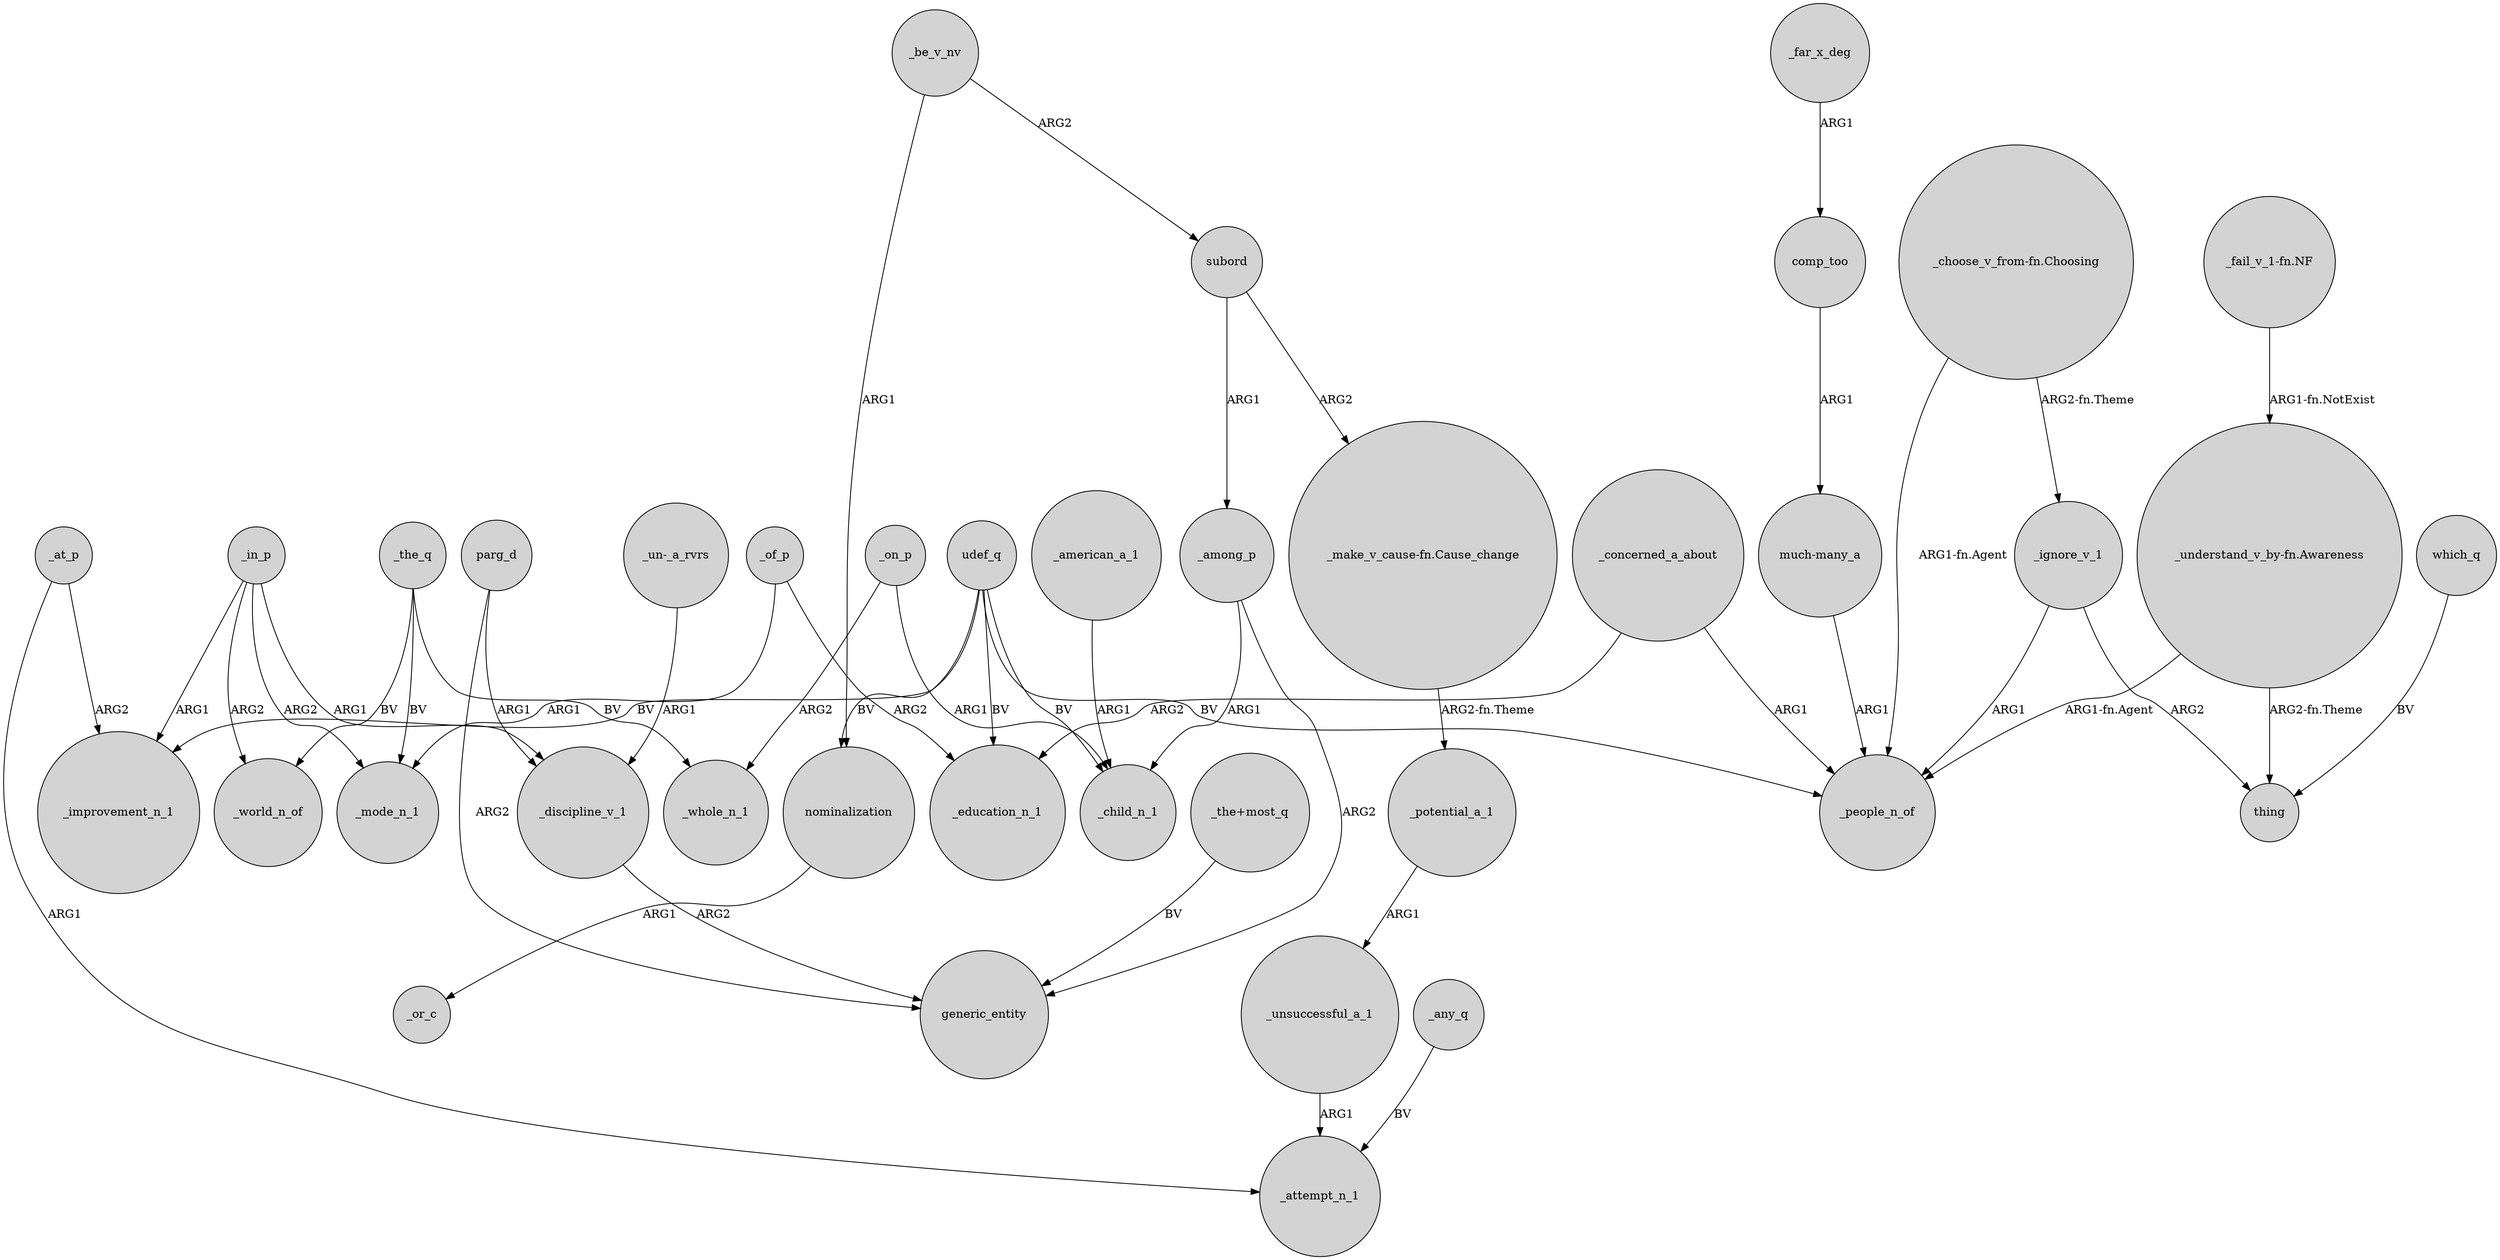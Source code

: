 digraph {
	node [shape=circle style=filled]
	"_understand_v_by-fn.Awareness" -> thing [label="ARG2-fn.Theme"]
	_ignore_v_1 -> thing [label=ARG2]
	_the_q -> _whole_n_1 [label=BV]
	_in_p -> _mode_n_1 [label=ARG2]
	_in_p -> _world_n_of [label=ARG2]
	_ignore_v_1 -> _people_n_of [label=ARG1]
	udef_q -> _child_n_1 [label=BV]
	comp_too -> "much-many_a" [label=ARG1]
	"_understand_v_by-fn.Awareness" -> _people_n_of [label="ARG1-fn.Agent"]
	subord -> _among_p [label=ARG1]
	_far_x_deg -> comp_too [label=ARG1]
	_among_p -> _child_n_1 [label=ARG1]
	"_choose_v_from-fn.Choosing" -> _people_n_of [label="ARG1-fn.Agent"]
	"_fail_v_1-fn.NF" -> "_understand_v_by-fn.Awareness" [label="ARG1-fn.NotExist"]
	parg_d -> generic_entity [label=ARG2]
	_the_q -> _mode_n_1 [label=BV]
	_of_p -> _mode_n_1 [label=ARG1]
	_potential_a_1 -> _unsuccessful_a_1 [label=ARG1]
	_at_p -> _improvement_n_1 [label=ARG2]
	"_un-_a_rvrs" -> _discipline_v_1 [label=ARG1]
	"_choose_v_from-fn.Choosing" -> _ignore_v_1 [label="ARG2-fn.Theme"]
	_concerned_a_about -> _people_n_of [label=ARG1]
	_unsuccessful_a_1 -> _attempt_n_1 [label=ARG1]
	"much-many_a" -> _people_n_of [label=ARG1]
	udef_q -> _education_n_1 [label=BV]
	_any_q -> _attempt_n_1 [label=BV]
	"_make_v_cause-fn.Cause_change" -> _potential_a_1 [label="ARG2-fn.Theme"]
	_at_p -> _attempt_n_1 [label=ARG1]
	udef_q -> _people_n_of [label=BV]
	_on_p -> _child_n_1 [label=ARG1]
	_be_v_nv -> subord [label=ARG2]
	parg_d -> _discipline_v_1 [label=ARG1]
	_be_v_nv -> nominalization [label=ARG1]
	_american_a_1 -> _child_n_1 [label=ARG1]
	_in_p -> _discipline_v_1 [label=ARG1]
	nominalization -> _or_c [label=ARG1]
	udef_q -> nominalization [label=BV]
	_discipline_v_1 -> generic_entity [label=ARG2]
	subord -> "_make_v_cause-fn.Cause_change" [label=ARG2]
	_concerned_a_about -> _education_n_1 [label=ARG2]
	_in_p -> _improvement_n_1 [label=ARG1]
	_on_p -> _whole_n_1 [label=ARG2]
	udef_q -> _improvement_n_1 [label=BV]
	_of_p -> _education_n_1 [label=ARG2]
	_the_q -> _world_n_of [label=BV]
	_among_p -> generic_entity [label=ARG2]
	"_the+most_q" -> generic_entity [label=BV]
	which_q -> thing [label=BV]
}
